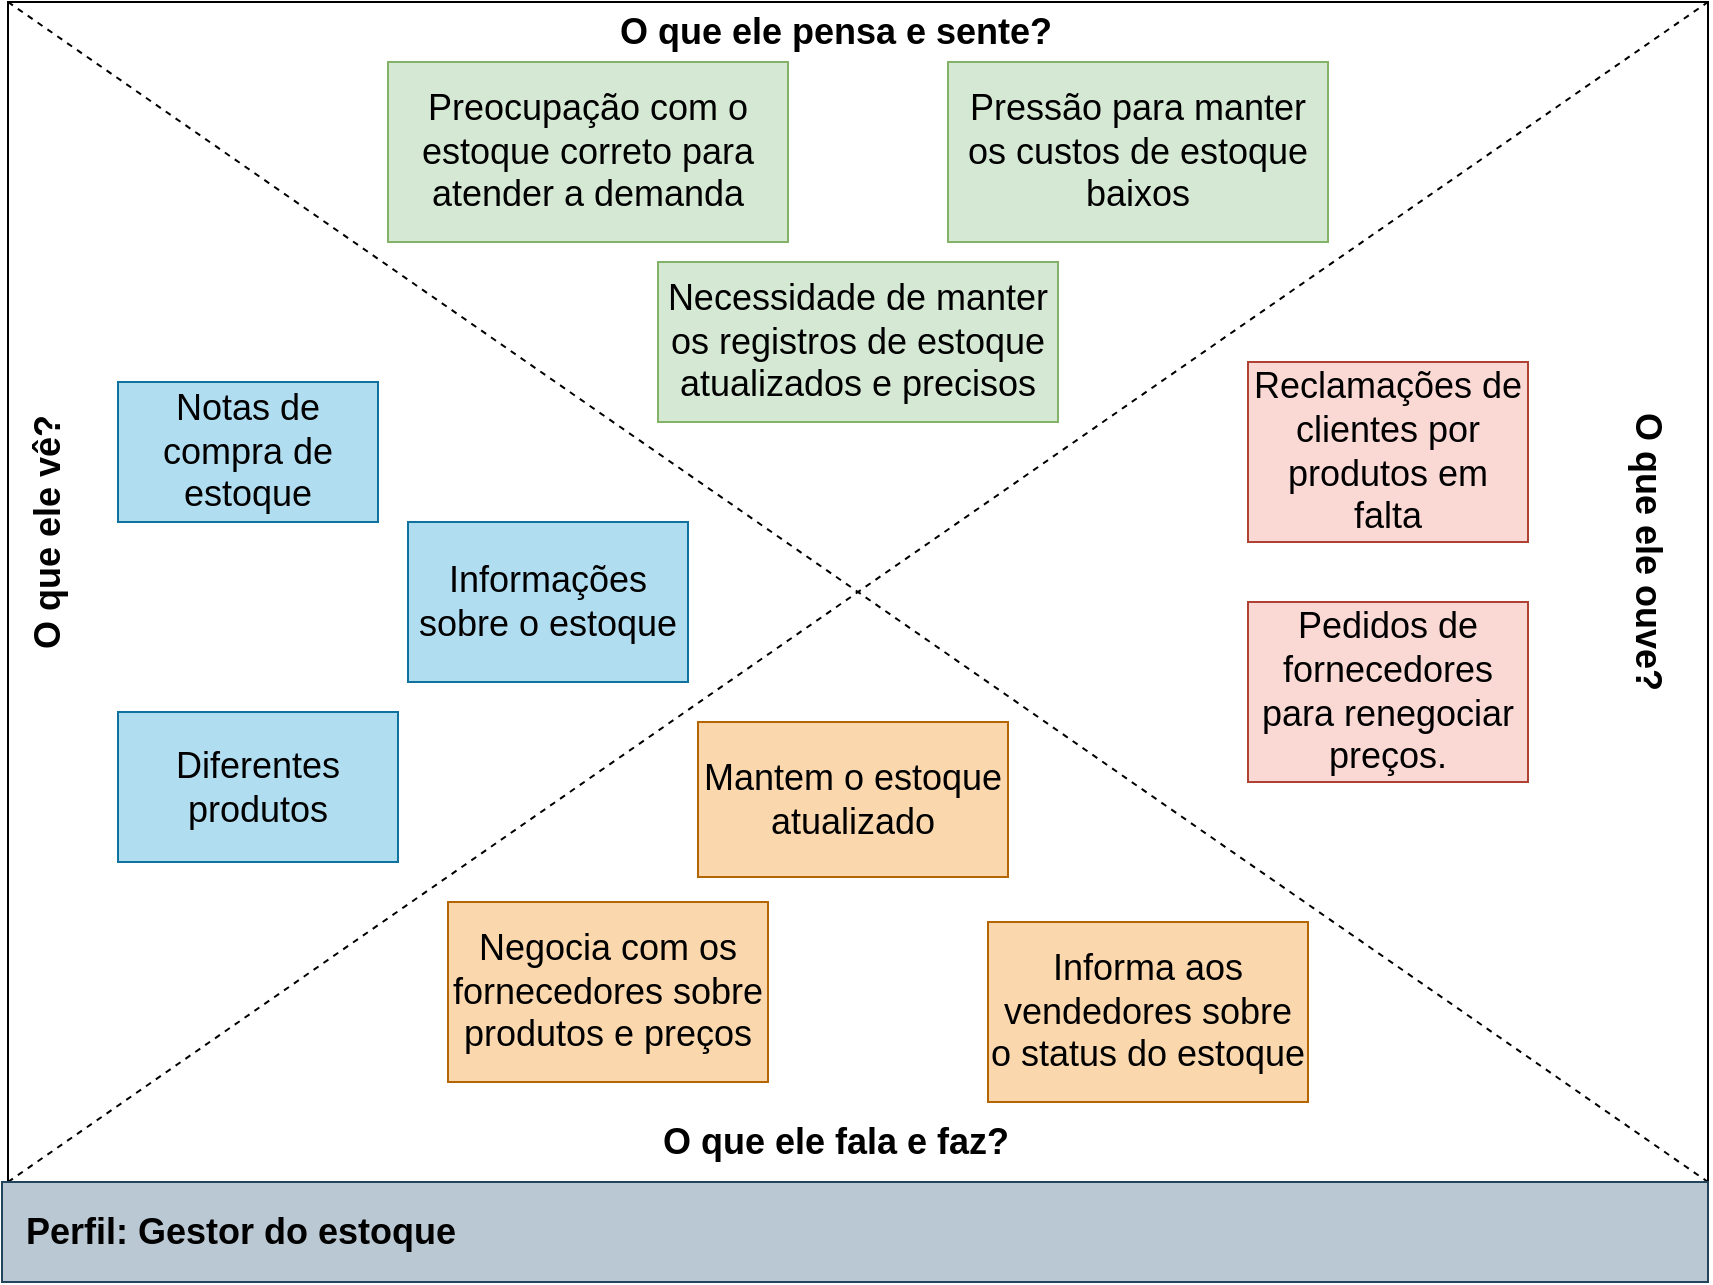 <mxfile version="20.8.16" type="device" pages="4"><diagram name="Gestor do estoque" id="Eynm4hwWf-TLTXvSAdZm"><mxGraphModel dx="1691" dy="516" grid="1" gridSize="10" guides="1" tooltips="1" connect="1" arrows="1" fold="1" page="1" pageScale="1" pageWidth="827" pageHeight="1169" math="0" shadow="0"><root><mxCell id="0"/><mxCell id="1" parent="0"/><mxCell id="F-3DvOFEYXsqWoL4Wt8d-6" value="" style="rounded=0;whiteSpace=wrap;html=1;fillColor=none;" parent="1" vertex="1"><mxGeometry width="850" height="590" as="geometry"/></mxCell><mxCell id="F-3DvOFEYXsqWoL4Wt8d-1" value="" style="endArrow=none;dashed=1;html=1;rounded=0;exitX=0;exitY=1;exitDx=0;exitDy=0;entryX=1;entryY=0;entryDx=0;entryDy=0;" parent="1" source="F-3DvOFEYXsqWoL4Wt8d-6" target="F-3DvOFEYXsqWoL4Wt8d-6" edge="1"><mxGeometry width="50" height="50" relative="1" as="geometry"><mxPoint x="70" y="560" as="sourcePoint"/><mxPoint x="660" y="30" as="targetPoint"/></mxGeometry></mxCell><mxCell id="F-3DvOFEYXsqWoL4Wt8d-8" value="" style="endArrow=none;dashed=1;html=1;rounded=0;entryX=1;entryY=1;entryDx=0;entryDy=0;exitX=0;exitY=0;exitDx=0;exitDy=0;" parent="1" source="F-3DvOFEYXsqWoL4Wt8d-6" target="F-3DvOFEYXsqWoL4Wt8d-6" edge="1"><mxGeometry width="50" height="50" relative="1" as="geometry"><mxPoint x="400" y="310" as="sourcePoint"/><mxPoint x="440" y="250" as="targetPoint"/></mxGeometry></mxCell><mxCell id="F-3DvOFEYXsqWoL4Wt8d-9" value="&lt;font style=&quot;font-size: 18px;&quot;&gt;&lt;b&gt;O que ele pensa e sente?&lt;/b&gt;&lt;/font&gt;" style="text;html=1;strokeColor=none;fillColor=none;align=center;verticalAlign=middle;whiteSpace=wrap;rounded=0;" parent="1" vertex="1"><mxGeometry x="304" width="220" height="30" as="geometry"/></mxCell><mxCell id="F-3DvOFEYXsqWoL4Wt8d-10" value="&lt;font style=&quot;font-size: 18px;&quot;&gt;&lt;b&gt;O que ele ouve?&lt;/b&gt;&lt;/font&gt;" style="text;html=1;strokeColor=none;fillColor=none;align=center;verticalAlign=middle;whiteSpace=wrap;rounded=0;rotation=90;" parent="1" vertex="1"><mxGeometry x="740" y="260" width="160" height="30" as="geometry"/></mxCell><mxCell id="F-3DvOFEYXsqWoL4Wt8d-11" value="&lt;font style=&quot;font-size: 18px;&quot;&gt;&lt;b&gt;O que ele vê?&lt;/b&gt;&lt;/font&gt;" style="text;html=1;strokeColor=none;fillColor=none;align=center;verticalAlign=middle;whiteSpace=wrap;rounded=0;rotation=270;" parent="1" vertex="1"><mxGeometry x="-60" y="250" width="160" height="30" as="geometry"/></mxCell><mxCell id="F-3DvOFEYXsqWoL4Wt8d-12" value="&lt;font style=&quot;font-size: 18px;&quot;&gt;&lt;b&gt;O que ele fala e faz?&lt;/b&gt;&lt;/font&gt;" style="text;html=1;strokeColor=none;fillColor=none;align=center;verticalAlign=middle;whiteSpace=wrap;rounded=0;" parent="1" vertex="1"><mxGeometry x="304" y="554.5" width="220" height="30" as="geometry"/></mxCell><mxCell id="F-3DvOFEYXsqWoL4Wt8d-13" value="Notas de compra de estoque" style="rounded=0;whiteSpace=wrap;html=1;fontSize=18;fillColor=#b1ddf0;strokeColor=#10739e;" parent="1" vertex="1"><mxGeometry x="55" y="190" width="130" height="70" as="geometry"/></mxCell><mxCell id="F-3DvOFEYXsqWoL4Wt8d-14" value="Diferentes produtos" style="rounded=0;whiteSpace=wrap;html=1;fontSize=18;fillColor=#b1ddf0;strokeColor=#10739e;" parent="1" vertex="1"><mxGeometry x="55" y="355" width="140" height="75" as="geometry"/></mxCell><mxCell id="F-3DvOFEYXsqWoL4Wt8d-15" value="Reclamações de clientes por produtos em falta" style="rounded=0;whiteSpace=wrap;html=1;fontSize=18;fillColor=#fad9d5;strokeColor=#ae4132;" parent="1" vertex="1"><mxGeometry x="620" y="180" width="140" height="90" as="geometry"/></mxCell><mxCell id="F-3DvOFEYXsqWoL4Wt8d-16" value="Negocia com os fornecedores sobre produtos e preços" style="rounded=0;whiteSpace=wrap;html=1;fontSize=18;fillColor=#fad7ac;strokeColor=#b46504;" parent="1" vertex="1"><mxGeometry x="220" y="450" width="160" height="90" as="geometry"/></mxCell><mxCell id="F-3DvOFEYXsqWoL4Wt8d-17" value="Preocupação com o estoque correto para atender a demanda" style="rounded=0;whiteSpace=wrap;html=1;fontSize=18;fillColor=#d5e8d4;strokeColor=#82b366;" parent="1" vertex="1"><mxGeometry x="190" y="30" width="200" height="90" as="geometry"/></mxCell><mxCell id="F-3DvOFEYXsqWoL4Wt8d-18" value="Pressão para manter os custos de estoque baixos" style="rounded=0;whiteSpace=wrap;html=1;fontSize=18;fillColor=#d5e8d4;strokeColor=#82b366;" parent="1" vertex="1"><mxGeometry x="470" y="30" width="190" height="90" as="geometry"/></mxCell><mxCell id="F-3DvOFEYXsqWoL4Wt8d-19" value="Pedidos de fornecedores para renegociar preços." style="rounded=0;whiteSpace=wrap;html=1;fontSize=18;fillColor=#fad9d5;strokeColor=#ae4132;" parent="1" vertex="1"><mxGeometry x="620" y="300" width="140" height="90" as="geometry"/></mxCell><mxCell id="F-3DvOFEYXsqWoL4Wt8d-20" value="Informa aos vendedores sobre o status do estoque" style="rounded=0;whiteSpace=wrap;html=1;fontSize=18;fillColor=#fad7ac;strokeColor=#b46504;" parent="1" vertex="1"><mxGeometry x="490" y="460" width="160" height="90" as="geometry"/></mxCell><mxCell id="F-3DvOFEYXsqWoL4Wt8d-21" value="&lt;b&gt;&amp;nbsp; Perfil: Gestor do estoque&lt;/b&gt;" style="rounded=0;whiteSpace=wrap;html=1;fontSize=18;fillColor=#bac8d3;strokeColor=#23445d;align=left;" parent="1" vertex="1"><mxGeometry x="-3" y="590" width="853" height="50" as="geometry"/></mxCell><mxCell id="63xaO4efz_6_77P4KXBD-5" value="Necessidade de manter os registros de estoque atualizados e precisos" style="rounded=0;whiteSpace=wrap;html=1;fontSize=18;fillColor=#d5e8d4;strokeColor=#82b366;" parent="1" vertex="1"><mxGeometry x="325" y="130" width="200" height="80" as="geometry"/></mxCell><mxCell id="wiKMQbA_qMTsLy91zrBt-1" value="Informações sobre o estoque" style="rounded=0;whiteSpace=wrap;html=1;fontSize=18;fillColor=#b1ddf0;strokeColor=#10739e;" parent="1" vertex="1"><mxGeometry x="200" y="260" width="140" height="80" as="geometry"/></mxCell><mxCell id="KBdiSSX4LOH54voMzMTk-1" value="Mantem o estoque atualizado" style="rounded=0;whiteSpace=wrap;html=1;fontSize=18;fillColor=#fad7ac;strokeColor=#b46504;" vertex="1" parent="1"><mxGeometry x="345" y="360" width="155" height="77.5" as="geometry"/></mxCell></root></mxGraphModel></diagram><diagram name="Vendedor" id="VAFdlG9TZNjiYlkP9Xsd"><mxGraphModel dx="1035" dy="626" grid="1" gridSize="10" guides="1" tooltips="1" connect="1" arrows="1" fold="1" page="1" pageScale="1" pageWidth="827" pageHeight="1169" math="0" shadow="0"><root><mxCell id="5MlUC6vco1x-wOi26ptH-0"/><mxCell id="5MlUC6vco1x-wOi26ptH-1" parent="5MlUC6vco1x-wOi26ptH-0"/><mxCell id="5MlUC6vco1x-wOi26ptH-2" value="" style="rounded=0;whiteSpace=wrap;html=1;fillColor=none;" vertex="1" parent="5MlUC6vco1x-wOi26ptH-1"><mxGeometry width="860" height="580" as="geometry"/></mxCell><mxCell id="5MlUC6vco1x-wOi26ptH-3" value="" style="endArrow=none;dashed=1;html=1;rounded=0;exitX=0;exitY=1;exitDx=0;exitDy=0;entryX=1;entryY=0;entryDx=0;entryDy=0;" edge="1" parent="5MlUC6vco1x-wOi26ptH-1" source="5MlUC6vco1x-wOi26ptH-2" target="5MlUC6vco1x-wOi26ptH-2"><mxGeometry width="50" height="50" relative="1" as="geometry"><mxPoint x="70" y="560" as="sourcePoint"/><mxPoint x="660" y="30" as="targetPoint"/></mxGeometry></mxCell><mxCell id="5MlUC6vco1x-wOi26ptH-4" value="" style="endArrow=none;dashed=1;html=1;rounded=0;entryX=1;entryY=1;entryDx=0;entryDy=0;exitX=0;exitY=0;exitDx=0;exitDy=0;" edge="1" parent="5MlUC6vco1x-wOi26ptH-1" source="5MlUC6vco1x-wOi26ptH-2" target="5MlUC6vco1x-wOi26ptH-2"><mxGeometry width="50" height="50" relative="1" as="geometry"><mxPoint x="400" y="310" as="sourcePoint"/><mxPoint x="440" y="250" as="targetPoint"/></mxGeometry></mxCell><mxCell id="5MlUC6vco1x-wOi26ptH-5" value="&lt;font style=&quot;font-size: 18px;&quot;&gt;&lt;b&gt;O que ele pensa e sente?&lt;/b&gt;&lt;/font&gt;" style="text;html=1;strokeColor=none;fillColor=none;align=center;verticalAlign=middle;whiteSpace=wrap;rounded=0;" vertex="1" parent="5MlUC6vco1x-wOi26ptH-1"><mxGeometry x="304" width="220" height="30" as="geometry"/></mxCell><mxCell id="5MlUC6vco1x-wOi26ptH-6" value="&lt;font style=&quot;font-size: 18px;&quot;&gt;&lt;b&gt;O que ele ouve?&lt;/b&gt;&lt;/font&gt;" style="text;html=1;strokeColor=none;fillColor=none;align=center;verticalAlign=middle;whiteSpace=wrap;rounded=0;rotation=90;" vertex="1" parent="5MlUC6vco1x-wOi26ptH-1"><mxGeometry x="760" y="260" width="160" height="30" as="geometry"/></mxCell><mxCell id="5MlUC6vco1x-wOi26ptH-7" value="&lt;font style=&quot;font-size: 18px;&quot;&gt;&lt;b&gt;O que ele vê?&lt;/b&gt;&lt;/font&gt;" style="text;html=1;strokeColor=none;fillColor=none;align=center;verticalAlign=middle;whiteSpace=wrap;rounded=0;rotation=270;" vertex="1" parent="5MlUC6vco1x-wOi26ptH-1"><mxGeometry x="-60" y="250" width="160" height="30" as="geometry"/></mxCell><mxCell id="5MlUC6vco1x-wOi26ptH-8" value="&lt;font style=&quot;font-size: 18px;&quot;&gt;&lt;b&gt;O que ele fala e faz?&lt;/b&gt;&lt;/font&gt;" style="text;html=1;strokeColor=none;fillColor=none;align=center;verticalAlign=middle;whiteSpace=wrap;rounded=0;" vertex="1" parent="5MlUC6vco1x-wOi26ptH-1"><mxGeometry x="294" y="550" width="220" height="30" as="geometry"/></mxCell><mxCell id="5MlUC6vco1x-wOi26ptH-9" value="Identificação dos clientes" style="rounded=0;whiteSpace=wrap;html=1;fontSize=18;fillColor=#b1ddf0;strokeColor=#10739e;" vertex="1" parent="5MlUC6vco1x-wOi26ptH-1"><mxGeometry x="60" y="140" width="130" height="70" as="geometry"/></mxCell><mxCell id="5MlUC6vco1x-wOi26ptH-10" value="Produtos a serem vendidos" style="rounded=0;whiteSpace=wrap;html=1;fontSize=18;fillColor=#b1ddf0;strokeColor=#10739e;" vertex="1" parent="5MlUC6vco1x-wOi26ptH-1"><mxGeometry x="60" y="320" width="140" height="75" as="geometry"/></mxCell><mxCell id="5MlUC6vco1x-wOi26ptH-11" value="Reclamações de clientes por produtos em falta" style="rounded=0;whiteSpace=wrap;html=1;fontSize=18;fillColor=#fad9d5;strokeColor=#ae4132;" vertex="1" parent="5MlUC6vco1x-wOi26ptH-1"><mxGeometry x="640" y="160" width="140" height="90" as="geometry"/></mxCell><mxCell id="5MlUC6vco1x-wOi26ptH-12" value="Fecha vendas" style="rounded=0;whiteSpace=wrap;html=1;fontSize=18;fillColor=#fad7ac;strokeColor=#b46504;" vertex="1" parent="5MlUC6vco1x-wOi26ptH-1"><mxGeometry x="354" y="370" width="160" height="70" as="geometry"/></mxCell><mxCell id="5MlUC6vco1x-wOi26ptH-13" value="Preciso ter informações dos produtos que vendo" style="rounded=0;whiteSpace=wrap;html=1;fontSize=18;fillColor=#d5e8d4;strokeColor=#82b366;" vertex="1" parent="5MlUC6vco1x-wOi26ptH-1"><mxGeometry x="190" y="30" width="200" height="90" as="geometry"/></mxCell><mxCell id="5MlUC6vco1x-wOi26ptH-14" value="Quero aumentar minhas venda" style="rounded=0;whiteSpace=wrap;html=1;fontSize=18;fillColor=#d5e8d4;strokeColor=#82b366;" vertex="1" parent="5MlUC6vco1x-wOi26ptH-1"><mxGeometry x="450" y="30" width="190" height="90" as="geometry"/></mxCell><mxCell id="5MlUC6vco1x-wOi26ptH-15" value="Reclamações dos clientes quanto a filas de atendiimento" style="rounded=0;whiteSpace=wrap;html=1;fontSize=18;fillColor=#fad9d5;strokeColor=#ae4132;" vertex="1" parent="5MlUC6vco1x-wOi26ptH-1"><mxGeometry x="640" y="290" width="140" height="90" as="geometry"/></mxCell><mxCell id="5MlUC6vco1x-wOi26ptH-17" value="&lt;b&gt;&amp;nbsp; Perfil: Vendedor&lt;/b&gt;" style="rounded=0;whiteSpace=wrap;html=1;fontSize=18;fillColor=#bac8d3;strokeColor=#23445d;align=left;" vertex="1" parent="5MlUC6vco1x-wOi26ptH-1"><mxGeometry y="580" width="860" height="60" as="geometry"/></mxCell><mxCell id="5MlUC6vco1x-wOi26ptH-18" value="Quero agilizar o atendimento ao cliente" style="rounded=0;whiteSpace=wrap;html=1;fontSize=18;fillColor=#d5e8d4;strokeColor=#82b366;" vertex="1" parent="5MlUC6vco1x-wOi26ptH-1"><mxGeometry x="324" y="130" width="200" height="80" as="geometry"/></mxCell><mxCell id="JkGpFL_85RSbZOMtraFR-1" value="Dados do estoque" style="rounded=0;whiteSpace=wrap;html=1;fontSize=18;fillColor=#b1ddf0;strokeColor=#10739e;" vertex="1" parent="5MlUC6vco1x-wOi26ptH-1"><mxGeometry x="210" y="240" width="130" height="70" as="geometry"/></mxCell><mxCell id="JkGpFL_85RSbZOMtraFR-2" value="Acompamanha seus resultados" style="rounded=0;whiteSpace=wrap;html=1;fontSize=18;fillColor=#fad7ac;strokeColor=#b46504;" vertex="1" parent="5MlUC6vco1x-wOi26ptH-1"><mxGeometry x="500" y="460" width="160" height="70" as="geometry"/></mxCell><mxCell id="JkGpFL_85RSbZOMtraFR-3" value="Cadastra clientes e atualiza suas informações" style="rounded=0;whiteSpace=wrap;html=1;fontSize=18;fillColor=#fad7ac;strokeColor=#b46504;" vertex="1" parent="5MlUC6vco1x-wOi26ptH-1"><mxGeometry x="210" y="460" width="160" height="70" as="geometry"/></mxCell></root></mxGraphModel></diagram><diagram id="-rK2HsPMGyLgkqBek4uy" name="Cliente"><mxGraphModel dx="1035" dy="626" grid="1" gridSize="10" guides="1" tooltips="1" connect="1" arrows="1" fold="1" page="1" pageScale="1" pageWidth="827" pageHeight="1169" math="0" shadow="0"><root><mxCell id="0"/><mxCell id="1" parent="0"/><mxCell id="kglyF2V8C1ghy0coam3U-1" value="" style="rounded=0;whiteSpace=wrap;html=1;fillColor=none;" vertex="1" parent="1"><mxGeometry width="860" height="580" as="geometry"/></mxCell><mxCell id="kglyF2V8C1ghy0coam3U-2" value="" style="endArrow=none;dashed=1;html=1;rounded=0;exitX=0;exitY=1;exitDx=0;exitDy=0;entryX=1;entryY=0;entryDx=0;entryDy=0;" edge="1" parent="1" source="kglyF2V8C1ghy0coam3U-1" target="kglyF2V8C1ghy0coam3U-1"><mxGeometry width="50" height="50" relative="1" as="geometry"><mxPoint x="70" y="560" as="sourcePoint"/><mxPoint x="660" y="30" as="targetPoint"/></mxGeometry></mxCell><mxCell id="kglyF2V8C1ghy0coam3U-3" value="" style="endArrow=none;dashed=1;html=1;rounded=0;entryX=1;entryY=1;entryDx=0;entryDy=0;exitX=0;exitY=0;exitDx=0;exitDy=0;" edge="1" parent="1" source="kglyF2V8C1ghy0coam3U-1" target="kglyF2V8C1ghy0coam3U-1"><mxGeometry width="50" height="50" relative="1" as="geometry"><mxPoint x="400" y="310" as="sourcePoint"/><mxPoint x="440" y="250" as="targetPoint"/></mxGeometry></mxCell><mxCell id="kglyF2V8C1ghy0coam3U-4" value="&lt;font style=&quot;font-size: 18px;&quot;&gt;&lt;b&gt;O que ele pensa e sente?&lt;/b&gt;&lt;/font&gt;" style="text;html=1;strokeColor=none;fillColor=none;align=center;verticalAlign=middle;whiteSpace=wrap;rounded=0;" vertex="1" parent="1"><mxGeometry x="304" width="220" height="30" as="geometry"/></mxCell><mxCell id="kglyF2V8C1ghy0coam3U-5" value="&lt;font style=&quot;font-size: 18px;&quot;&gt;&lt;b&gt;O que ele ouve?&lt;/b&gt;&lt;/font&gt;" style="text;html=1;strokeColor=none;fillColor=none;align=center;verticalAlign=middle;whiteSpace=wrap;rounded=0;rotation=90;" vertex="1" parent="1"><mxGeometry x="760" y="260" width="160" height="30" as="geometry"/></mxCell><mxCell id="kglyF2V8C1ghy0coam3U-6" value="&lt;font style=&quot;font-size: 18px;&quot;&gt;&lt;b&gt;O que ele vê?&lt;/b&gt;&lt;/font&gt;" style="text;html=1;strokeColor=none;fillColor=none;align=center;verticalAlign=middle;whiteSpace=wrap;rounded=0;rotation=270;" vertex="1" parent="1"><mxGeometry x="-50" y="250" width="160" height="30" as="geometry"/></mxCell><mxCell id="kglyF2V8C1ghy0coam3U-7" value="&lt;font style=&quot;font-size: 18px;&quot;&gt;&lt;b&gt;O que ele fala e faz?&lt;/b&gt;&lt;/font&gt;" style="text;html=1;strokeColor=none;fillColor=none;align=center;verticalAlign=middle;whiteSpace=wrap;rounded=0;" vertex="1" parent="1"><mxGeometry x="294" y="540" width="220" height="30" as="geometry"/></mxCell><mxCell id="kglyF2V8C1ghy0coam3U-8" value="Informações claras sobre os produtos" style="rounded=0;whiteSpace=wrap;html=1;fontSize=18;fillColor=#b1ddf0;strokeColor=#10739e;" vertex="1" parent="1"><mxGeometry x="70" y="180" width="130" height="70" as="geometry"/></mxCell><mxCell id="kglyF2V8C1ghy0coam3U-9" value="Produtos a serem vendidos" style="rounded=0;whiteSpace=wrap;html=1;fontSize=18;fillColor=#b1ddf0;strokeColor=#10739e;" vertex="1" parent="1"><mxGeometry x="70" y="290" width="140" height="75" as="geometry"/></mxCell><mxCell id="kglyF2V8C1ghy0coam3U-10" value="Conversas com vendedores da loja" style="rounded=0;whiteSpace=wrap;html=1;fontSize=18;fillColor=#fad9d5;strokeColor=#ae4132;" vertex="1" parent="1"><mxGeometry x="630" y="170" width="140" height="90" as="geometry"/></mxCell><mxCell id="kglyF2V8C1ghy0coam3U-11" value="Consulta seu histórico de compras" style="rounded=0;whiteSpace=wrap;html=1;fontSize=18;fillColor=#fad7ac;strokeColor=#b46504;" vertex="1" parent="1"><mxGeometry x="220" y="450" width="160" height="70" as="geometry"/></mxCell><mxCell id="kglyF2V8C1ghy0coam3U-12" value="Não posso perder muito tempo com processos burocráticos durante a compra do produto" style="rounded=0;whiteSpace=wrap;html=1;fontSize=18;fillColor=#d5e8d4;strokeColor=#82b366;" vertex="1" parent="1"><mxGeometry x="210" y="40" width="200" height="90" as="geometry"/></mxCell><mxCell id="kglyF2V8C1ghy0coam3U-13" value="Preciso ter segurança para fornecer informações pessoais e realizar a compra" style="rounded=0;whiteSpace=wrap;html=1;fontSize=18;fillColor=#d5e8d4;strokeColor=#82b366;" vertex="1" parent="1"><mxGeometry x="450" y="40" width="190" height="90" as="geometry"/></mxCell><mxCell id="kglyF2V8C1ghy0coam3U-15" value="&lt;b&gt;&amp;nbsp; Perfil: Cliente&lt;/b&gt;" style="rounded=0;whiteSpace=wrap;html=1;fontSize=18;fillColor=#bac8d3;strokeColor=#23445d;align=left;" vertex="1" parent="1"><mxGeometry y="580" width="860" height="60" as="geometry"/></mxCell><mxCell id="kglyF2V8C1ghy0coam3U-19" value="Valoriza o atendimento rápido e personalizado" style="rounded=0;whiteSpace=wrap;html=1;fontSize=18;fillColor=#fad7ac;strokeColor=#b46504;" vertex="1" parent="1"><mxGeometry x="480" y="450" width="160" height="70" as="geometry"/></mxCell><mxCell id="npSO-0tNE4lqFKosoIn7-1" value="Boa comunicação com a loja com respostas rápidas" style="rounded=0;whiteSpace=wrap;html=1;fontSize=18;fillColor=#fad9d5;strokeColor=#ae4132;" vertex="1" parent="1"><mxGeometry x="630" y="282.5" width="150" height="107.5" as="geometry"/></mxCell><mxCell id="4TgtV1eNBP8NEOql5OTb-1" value="Compra produtos" style="rounded=0;whiteSpace=wrap;html=1;fontSize=18;fillColor=#fad7ac;strokeColor=#b46504;" vertex="1" parent="1"><mxGeometry x="350" y="365" width="160" height="70" as="geometry"/></mxCell></root></mxGraphModel></diagram><diagram name="Dono do negócio" id="QNuhcbktWPssCiSOF-GO"><mxGraphModel dx="1035" dy="626" grid="1" gridSize="10" guides="1" tooltips="1" connect="1" arrows="1" fold="1" page="1" pageScale="1" pageWidth="827" pageHeight="1169" math="0" shadow="0"><root><mxCell id="PLZj9Me3GOaQBpPuS66Y-0"/><mxCell id="PLZj9Me3GOaQBpPuS66Y-1" parent="PLZj9Me3GOaQBpPuS66Y-0"/><mxCell id="PLZj9Me3GOaQBpPuS66Y-2" value="" style="rounded=0;whiteSpace=wrap;html=1;fillColor=none;" vertex="1" parent="PLZj9Me3GOaQBpPuS66Y-1"><mxGeometry width="860" height="580" as="geometry"/></mxCell><mxCell id="PLZj9Me3GOaQBpPuS66Y-3" value="" style="endArrow=none;dashed=1;html=1;rounded=0;exitX=0;exitY=1;exitDx=0;exitDy=0;entryX=1;entryY=0;entryDx=0;entryDy=0;" edge="1" parent="PLZj9Me3GOaQBpPuS66Y-1" source="PLZj9Me3GOaQBpPuS66Y-2" target="PLZj9Me3GOaQBpPuS66Y-2"><mxGeometry width="50" height="50" relative="1" as="geometry"><mxPoint x="70" y="560" as="sourcePoint"/><mxPoint x="660" y="30" as="targetPoint"/></mxGeometry></mxCell><mxCell id="PLZj9Me3GOaQBpPuS66Y-4" value="" style="endArrow=none;dashed=1;html=1;rounded=0;entryX=1;entryY=1;entryDx=0;entryDy=0;exitX=0;exitY=0;exitDx=0;exitDy=0;" edge="1" parent="PLZj9Me3GOaQBpPuS66Y-1" source="PLZj9Me3GOaQBpPuS66Y-2" target="PLZj9Me3GOaQBpPuS66Y-2"><mxGeometry width="50" height="50" relative="1" as="geometry"><mxPoint x="400" y="310" as="sourcePoint"/><mxPoint x="440" y="250" as="targetPoint"/></mxGeometry></mxCell><mxCell id="PLZj9Me3GOaQBpPuS66Y-5" value="&lt;font style=&quot;font-size: 18px;&quot;&gt;&lt;b&gt;O que ele pensa e sente?&lt;/b&gt;&lt;/font&gt;" style="text;html=1;strokeColor=none;fillColor=none;align=center;verticalAlign=middle;whiteSpace=wrap;rounded=0;" vertex="1" parent="PLZj9Me3GOaQBpPuS66Y-1"><mxGeometry x="304" width="220" height="30" as="geometry"/></mxCell><mxCell id="PLZj9Me3GOaQBpPuS66Y-6" value="&lt;font style=&quot;font-size: 18px;&quot;&gt;&lt;b&gt;O que ele ouve?&lt;/b&gt;&lt;/font&gt;" style="text;html=1;strokeColor=none;fillColor=none;align=center;verticalAlign=middle;whiteSpace=wrap;rounded=0;rotation=90;" vertex="1" parent="PLZj9Me3GOaQBpPuS66Y-1"><mxGeometry x="750" y="260" width="160" height="30" as="geometry"/></mxCell><mxCell id="PLZj9Me3GOaQBpPuS66Y-7" value="&lt;font style=&quot;font-size: 18px;&quot;&gt;&lt;b&gt;O que ele vê?&lt;/b&gt;&lt;/font&gt;" style="text;html=1;strokeColor=none;fillColor=none;align=center;verticalAlign=middle;whiteSpace=wrap;rounded=0;rotation=270;" vertex="1" parent="PLZj9Me3GOaQBpPuS66Y-1"><mxGeometry x="-50" y="250" width="160" height="30" as="geometry"/></mxCell><mxCell id="PLZj9Me3GOaQBpPuS66Y-8" value="&lt;font style=&quot;font-size: 18px;&quot;&gt;&lt;b&gt;O que ele fala e faz?&lt;/b&gt;&lt;/font&gt;" style="text;html=1;strokeColor=none;fillColor=none;align=center;verticalAlign=middle;whiteSpace=wrap;rounded=0;" vertex="1" parent="PLZj9Me3GOaQBpPuS66Y-1"><mxGeometry x="294" y="540" width="220" height="30" as="geometry"/></mxCell><mxCell id="PLZj9Me3GOaQBpPuS66Y-9" value="Preços competitivos" style="rounded=0;whiteSpace=wrap;html=1;fontSize=18;fillColor=#b1ddf0;strokeColor=#10739e;" vertex="1" parent="PLZj9Me3GOaQBpPuS66Y-1"><mxGeometry x="70" y="180" width="130" height="70" as="geometry"/></mxCell><mxCell id="PLZj9Me3GOaQBpPuS66Y-10" value="Atendimento de qualidade" style="rounded=0;whiteSpace=wrap;html=1;fontSize=18;fillColor=#b1ddf0;strokeColor=#10739e;" vertex="1" parent="PLZj9Me3GOaQBpPuS66Y-1"><mxGeometry x="70" y="290" width="140" height="75" as="geometry"/></mxCell><mxCell id="PLZj9Me3GOaQBpPuS66Y-11" value="Feedback dos clientes" style="rounded=0;whiteSpace=wrap;html=1;fontSize=18;fillColor=#fad9d5;strokeColor=#ae4132;" vertex="1" parent="PLZj9Me3GOaQBpPuS66Y-1"><mxGeometry x="630" y="180" width="140" height="90" as="geometry"/></mxCell><mxCell id="PLZj9Me3GOaQBpPuS66Y-12" value="Análise de concorrência" style="rounded=0;whiteSpace=wrap;html=1;fontSize=18;fillColor=#fad7ac;strokeColor=#b46504;" vertex="1" parent="PLZj9Me3GOaQBpPuS66Y-1"><mxGeometry x="240" y="430" width="160" height="70" as="geometry"/></mxCell><mxCell id="PLZj9Me3GOaQBpPuS66Y-13" value="Quer aumentar as vendas do negócio" style="rounded=0;whiteSpace=wrap;html=1;fontSize=18;fillColor=#d5e8d4;strokeColor=#82b366;" vertex="1" parent="PLZj9Me3GOaQBpPuS66Y-1"><mxGeometry x="210" y="40" width="200" height="90" as="geometry"/></mxCell><mxCell id="PLZj9Me3GOaQBpPuS66Y-14" value="Preocupação com a lucratividade do negócio" style="rounded=0;whiteSpace=wrap;html=1;fontSize=18;fillColor=#d5e8d4;strokeColor=#82b366;" vertex="1" parent="PLZj9Me3GOaQBpPuS66Y-1"><mxGeometry x="450" y="40" width="190" height="90" as="geometry"/></mxCell><mxCell id="PLZj9Me3GOaQBpPuS66Y-15" value="&lt;b&gt;&amp;nbsp; Perfil: Dono do negócio&lt;/b&gt;" style="rounded=0;whiteSpace=wrap;html=1;fontSize=18;fillColor=#bac8d3;strokeColor=#23445d;align=left;" vertex="1" parent="PLZj9Me3GOaQBpPuS66Y-1"><mxGeometry y="580" width="860" height="60" as="geometry"/></mxCell><mxCell id="PLZj9Me3GOaQBpPuS66Y-16" value="Analisa dados e indicadores de vendas e vendedores" style="rounded=0;whiteSpace=wrap;html=1;fontSize=18;fillColor=#fad7ac;strokeColor=#b46504;" vertex="1" parent="PLZj9Me3GOaQBpPuS66Y-1"><mxGeometry x="440" y="430" width="160" height="90" as="geometry"/></mxCell><mxCell id="yCuXB8J8V9c7OP58g3ts-0" value="Boa comunicação com a loja com respostas rápidas" style="rounded=0;whiteSpace=wrap;html=1;fontSize=18;fillColor=#fad9d5;strokeColor=#ae4132;" vertex="1" parent="PLZj9Me3GOaQBpPuS66Y-1"><mxGeometry x="630" y="282.5" width="150" height="107.5" as="geometry"/></mxCell></root></mxGraphModel></diagram></mxfile>